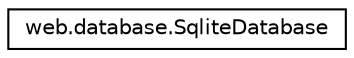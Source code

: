 digraph "Graphical Class Hierarchy"
{
  edge [fontname="Helvetica",fontsize="10",labelfontname="Helvetica",labelfontsize="10"];
  node [fontname="Helvetica",fontsize="10",shape=record];
  rankdir="LR";
  Node1 [label="web.database.SqliteDatabase",height=0.2,width=0.4,color="black", fillcolor="white", style="filled",URL="$classweb_1_1database_1_1_sqlite_database.html"];
}
